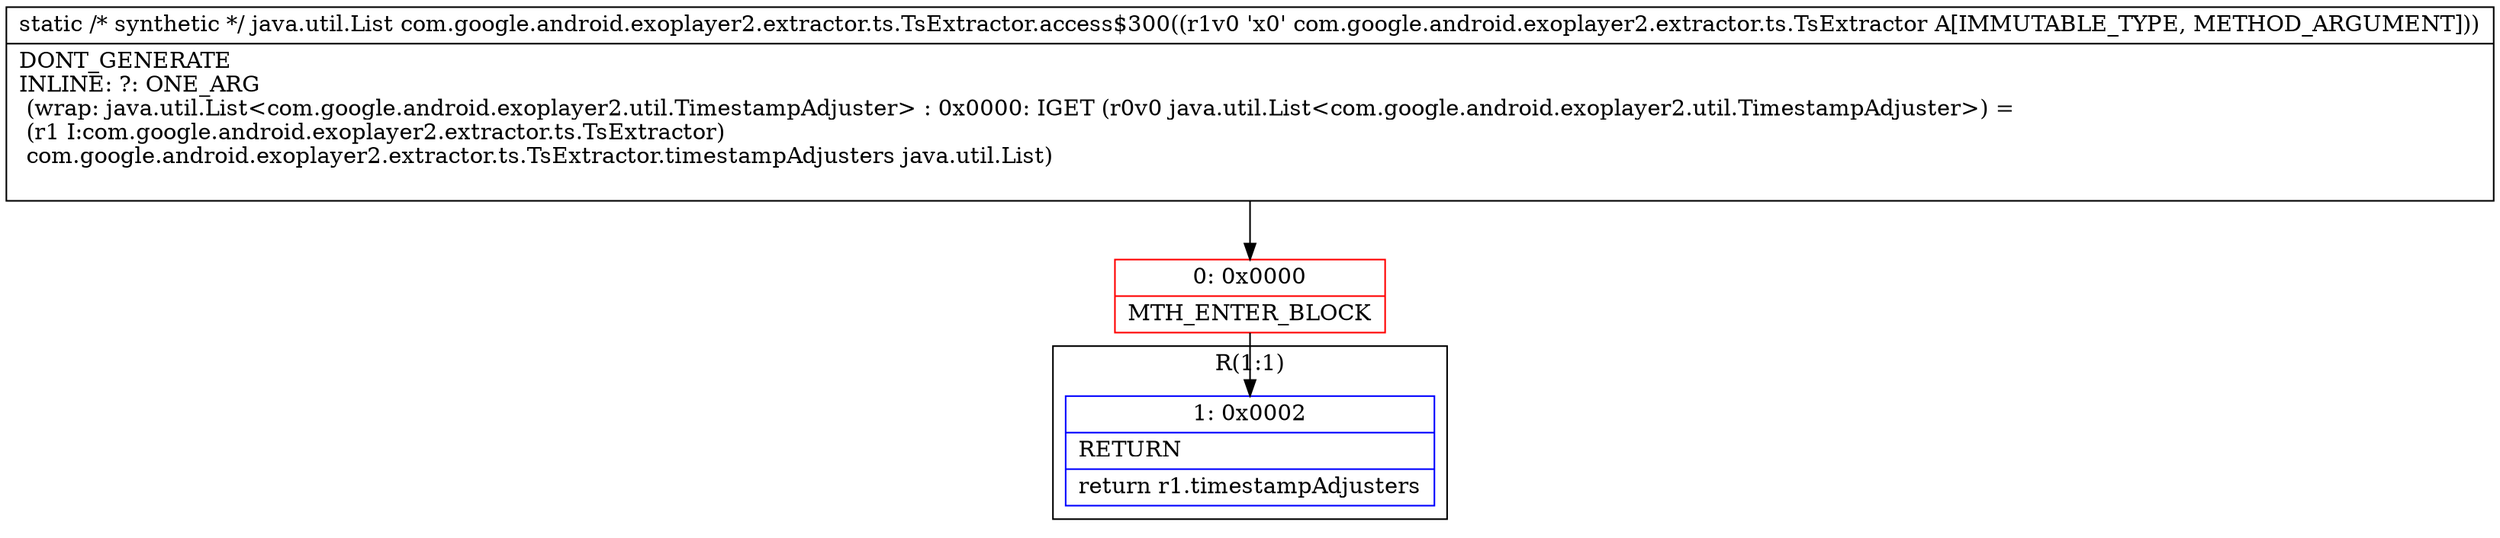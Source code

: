 digraph "CFG forcom.google.android.exoplayer2.extractor.ts.TsExtractor.access$300(Lcom\/google\/android\/exoplayer2\/extractor\/ts\/TsExtractor;)Ljava\/util\/List;" {
subgraph cluster_Region_1690523407 {
label = "R(1:1)";
node [shape=record,color=blue];
Node_1 [shape=record,label="{1\:\ 0x0002|RETURN\l|return r1.timestampAdjusters\l}"];
}
Node_0 [shape=record,color=red,label="{0\:\ 0x0000|MTH_ENTER_BLOCK\l}"];
MethodNode[shape=record,label="{static \/* synthetic *\/ java.util.List com.google.android.exoplayer2.extractor.ts.TsExtractor.access$300((r1v0 'x0' com.google.android.exoplayer2.extractor.ts.TsExtractor A[IMMUTABLE_TYPE, METHOD_ARGUMENT]))  | DONT_GENERATE\lINLINE: ?: ONE_ARG  \l  (wrap: java.util.List\<com.google.android.exoplayer2.util.TimestampAdjuster\> : 0x0000: IGET  (r0v0 java.util.List\<com.google.android.exoplayer2.util.TimestampAdjuster\>) = \l  (r1 I:com.google.android.exoplayer2.extractor.ts.TsExtractor)\l com.google.android.exoplayer2.extractor.ts.TsExtractor.timestampAdjusters java.util.List)\l\l}"];
MethodNode -> Node_0;
Node_0 -> Node_1;
}

